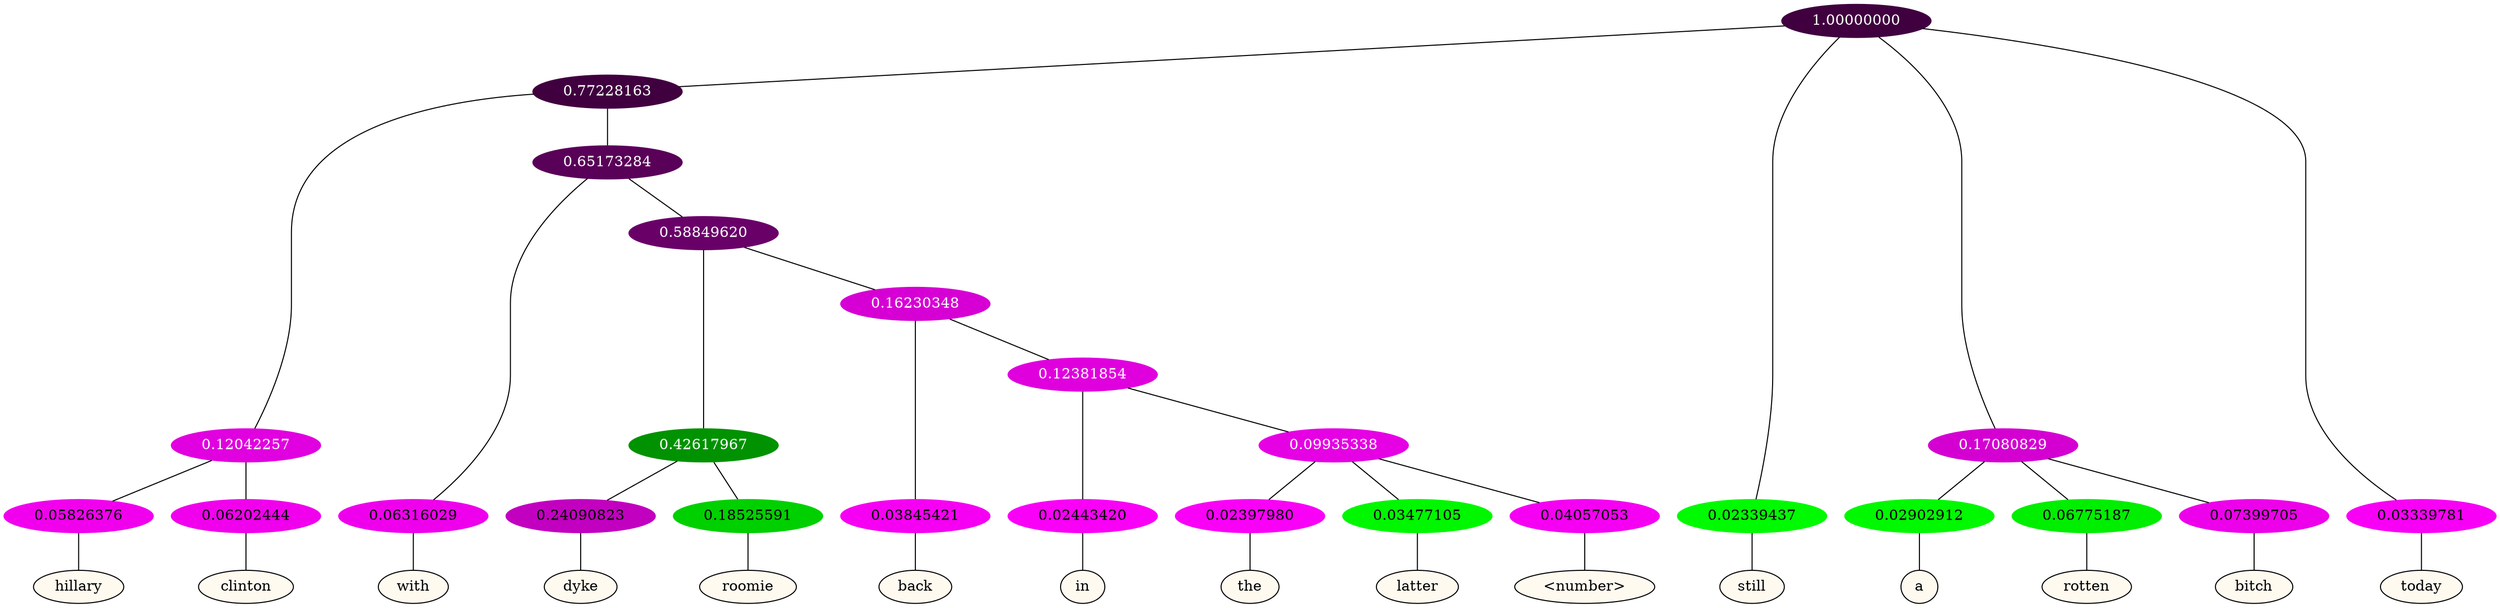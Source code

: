 graph {
	node [format=png height=0.15 nodesep=0.001 ordering=out overlap=prism overlap_scaling=0.01 ranksep=0.001 ratio=0.2 style=filled width=0.15]
	{
		rank=same
		a_w_10 [label=hillary color=black fillcolor=floralwhite style="filled,solid"]
		a_w_11 [label=clinton color=black fillcolor=floralwhite style="filled,solid"]
		a_w_12 [label=with color=black fillcolor=floralwhite style="filled,solid"]
		a_w_16 [label=dyke color=black fillcolor=floralwhite style="filled,solid"]
		a_w_17 [label=roomie color=black fillcolor=floralwhite style="filled,solid"]
		a_w_18 [label=back color=black fillcolor=floralwhite style="filled,solid"]
		a_w_20 [label=in color=black fillcolor=floralwhite style="filled,solid"]
		a_w_22 [label=the color=black fillcolor=floralwhite style="filled,solid"]
		a_w_23 [label=latter color=black fillcolor=floralwhite style="filled,solid"]
		a_w_24 [label="\<number\>" color=black fillcolor=floralwhite style="filled,solid"]
		a_w_2 [label=still color=black fillcolor=floralwhite style="filled,solid"]
		a_w_7 [label=a color=black fillcolor=floralwhite style="filled,solid"]
		a_w_8 [label=rotten color=black fillcolor=floralwhite style="filled,solid"]
		a_w_9 [label=bitch color=black fillcolor=floralwhite style="filled,solid"]
		a_w_4 [label=today color=black fillcolor=floralwhite style="filled,solid"]
	}
	a_n_10 -- a_w_10
	a_n_11 -- a_w_11
	a_n_12 -- a_w_12
	a_n_16 -- a_w_16
	a_n_17 -- a_w_17
	a_n_18 -- a_w_18
	a_n_20 -- a_w_20
	a_n_22 -- a_w_22
	a_n_23 -- a_w_23
	a_n_24 -- a_w_24
	a_n_2 -- a_w_2
	a_n_7 -- a_w_7
	a_n_8 -- a_w_8
	a_n_9 -- a_w_9
	a_n_4 -- a_w_4
	{
		rank=same
		a_n_10 [label=0.05826376 color="0.835 1.000 0.942" fontcolor=black]
		a_n_11 [label=0.06202444 color="0.835 1.000 0.938" fontcolor=black]
		a_n_12 [label=0.06316029 color="0.835 1.000 0.937" fontcolor=black]
		a_n_16 [label=0.24090823 color="0.835 1.000 0.759" fontcolor=black]
		a_n_17 [label=0.18525591 color="0.334 1.000 0.815" fontcolor=black]
		a_n_18 [label=0.03845421 color="0.835 1.000 0.962" fontcolor=black]
		a_n_20 [label=0.02443420 color="0.835 1.000 0.976" fontcolor=black]
		a_n_22 [label=0.02397980 color="0.835 1.000 0.976" fontcolor=black]
		a_n_23 [label=0.03477105 color="0.334 1.000 0.965" fontcolor=black]
		a_n_24 [label=0.04057053 color="0.835 1.000 0.959" fontcolor=black]
		a_n_2 [label=0.02339437 color="0.334 1.000 0.977" fontcolor=black]
		a_n_7 [label=0.02902912 color="0.334 1.000 0.971" fontcolor=black]
		a_n_8 [label=0.06775187 color="0.334 1.000 0.932" fontcolor=black]
		a_n_9 [label=0.07399705 color="0.835 1.000 0.926" fontcolor=black]
		a_n_4 [label=0.03339781 color="0.835 1.000 0.967" fontcolor=black]
	}
	a_n_0 [label=1.00000000 color="0.835 1.000 0.250" fontcolor=grey99]
	a_n_1 [label=0.77228163 color="0.835 1.000 0.250" fontcolor=grey99]
	a_n_0 -- a_n_1
	a_n_0 -- a_n_2
	a_n_3 [label=0.17080829 color="0.835 1.000 0.829" fontcolor=grey99]
	a_n_0 -- a_n_3
	a_n_0 -- a_n_4
	a_n_5 [label=0.12042257 color="0.835 1.000 0.880" fontcolor=grey99]
	a_n_1 -- a_n_5
	a_n_6 [label=0.65173284 color="0.835 1.000 0.348" fontcolor=grey99]
	a_n_1 -- a_n_6
	a_n_3 -- a_n_7
	a_n_3 -- a_n_8
	a_n_3 -- a_n_9
	a_n_5 -- a_n_10
	a_n_5 -- a_n_11
	a_n_6 -- a_n_12
	a_n_13 [label=0.58849620 color="0.835 1.000 0.412" fontcolor=grey99]
	a_n_6 -- a_n_13
	a_n_14 [label=0.42617967 color="0.334 1.000 0.574" fontcolor=grey99]
	a_n_13 -- a_n_14
	a_n_15 [label=0.16230348 color="0.835 1.000 0.838" fontcolor=grey99]
	a_n_13 -- a_n_15
	a_n_14 -- a_n_16
	a_n_14 -- a_n_17
	a_n_15 -- a_n_18
	a_n_19 [label=0.12381854 color="0.835 1.000 0.876" fontcolor=grey99]
	a_n_15 -- a_n_19
	a_n_19 -- a_n_20
	a_n_21 [label=0.09935338 color="0.835 1.000 0.901" fontcolor=grey99]
	a_n_19 -- a_n_21
	a_n_21 -- a_n_22
	a_n_21 -- a_n_23
	a_n_21 -- a_n_24
}

